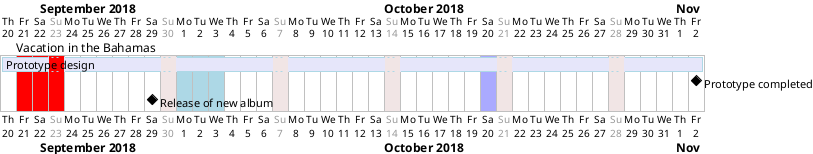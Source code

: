 {
  "sha1": "dkkthtd5m8b69rdc9vjx7pr32ykul5i",
  "insertion": {
    "when": "2024-06-01T09:03:03.139Z",
    "user": "plantuml@gmail.com"
  }
}
@startgantt

Project starts the 20th of september 2018
sunday are close
2018/09/21 to 2018/09/23 are colored in red
2018/09/21 to 2018/09/30 are named [Vacation in the Bahamas] 
2018/10/01 and 2 days are colored in lightBlue
[Prototype design] as [TASK1] lasts 38 days
[TASK1] is colored in Lavender/LightBlue
[Prototype completed] happens at [TASK1]'s end
[Release of new album] happens at the 29th of September 2018

today is 30 days after start and is colored in #AAF

@endgantt
